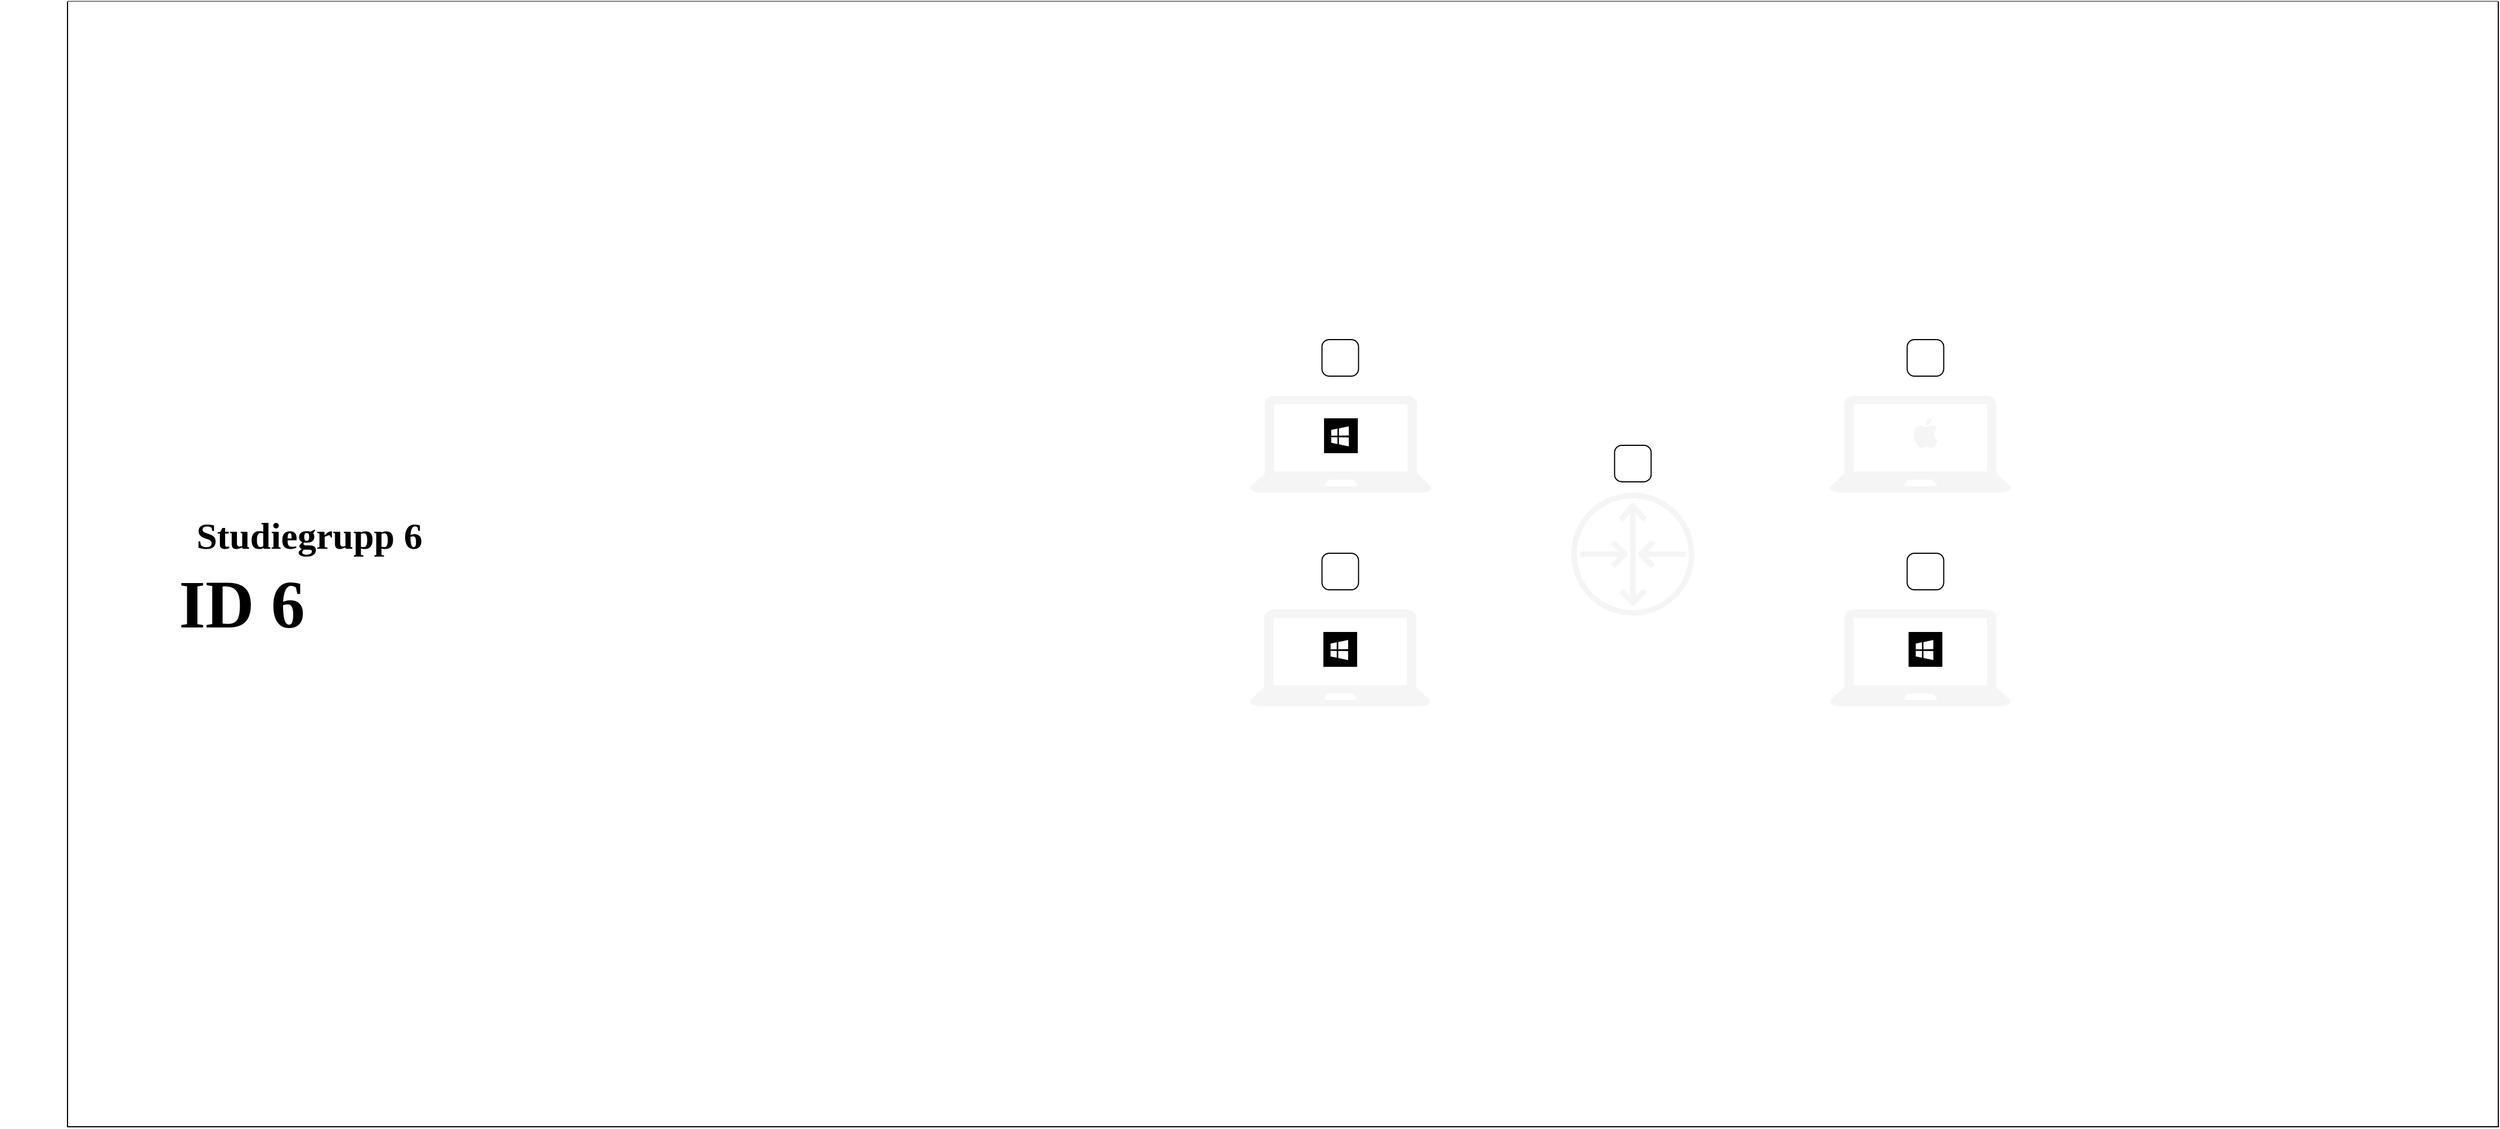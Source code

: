 <mxfile version="22.0.2" type="device">
  <diagram name="Side-1" id="L13B_8dKzI9h2fTyULZp">
    <mxGraphModel dx="2615" dy="766" grid="1" gridSize="10" guides="1" tooltips="1" connect="1" arrows="1" fold="1" page="1" pageScale="1" pageWidth="827" pageHeight="1169" math="0" shadow="0">
      <root>
        <mxCell id="0" />
        <mxCell id="1" parent="0" />
        <mxCell id="ih5rEid3sKnyZheTFn35-23" value="" style="swimlane;startSize=0;swimlaneFillColor=default;fillColor=default;fontStyle=1;fontFamily=Avenir Next;" parent="1" vertex="1">
          <mxGeometry x="-800" y="79.37" width="2160" height="1000.63" as="geometry" />
        </mxCell>
        <mxCell id="XlXk4Z8fD7IuHDMqEPiC-4" value="Router&lt;br&gt;10.0.0.1" style="sketch=0;outlineConnect=0;fontColor=#FFFFFF;fillColor=#f5f5f5;strokeColor=#666666;dashed=0;verticalLabelPosition=middle;verticalAlign=middle;align=left;html=1;fontSize=9;fontStyle=1;aspect=fixed;pointerEvents=1;shape=mxgraph.aws4.router;labelPosition=right;fontFamily=Avenir Next;" parent="ih5rEid3sKnyZheTFn35-23" vertex="1">
          <mxGeometry x="1336.27" y="436.75" width="109.37" height="109.37" as="geometry" />
        </mxCell>
        <mxCell id="XlXk4Z8fD7IuHDMqEPiC-29" value="" style="html=1;strokeWidth=1;shadow=0;dashed=0;shape=mxgraph.ios7.misc.wifi;buttonText=;strokeColor2=#222222;fontSize=9;verticalLabelPosition=middle;verticalAlign=middle;align=left;sketch=0;fillColor=none;fontColor=#FFFFFF;strokeColor=default;fontStyle=1;aspect=fixed;labelPosition=right;fontFamily=Avenir Next;" parent="ih5rEid3sKnyZheTFn35-23" vertex="1">
          <mxGeometry x="1634.71" y="490.63" width="32.49" height="32.49" as="geometry" />
        </mxCell>
        <mxCell id="XlXk4Z8fD7IuHDMqEPiC-31" value="" style="html=1;strokeWidth=1;shadow=0;dashed=0;shape=mxgraph.ios7.misc.wifi;buttonText=;strokeColor2=#222222;fontSize=9;verticalLabelPosition=middle;verticalAlign=middle;align=left;sketch=0;fillColor=none;fontColor=#FFFFFF;strokeColor=default;fontStyle=1;aspect=fixed;labelPosition=right;fontFamily=Avenir Next;" parent="ih5rEid3sKnyZheTFn35-23" vertex="1">
          <mxGeometry x="1114.71" y="490.63" width="32.49" height="32.49" as="geometry" />
        </mxCell>
        <mxCell id="XlXk4Z8fD7IuHDMqEPiC-32" value="" style="html=1;strokeWidth=1;shadow=0;dashed=0;shape=mxgraph.ios7.misc.wifi;buttonText=;strokeColor2=#222222;fontSize=9;verticalLabelPosition=middle;verticalAlign=middle;align=left;sketch=0;fillColor=none;fontColor=#FFFFFF;strokeColor=default;fontStyle=1;aspect=fixed;labelPosition=right;fontFamily=Avenir Next;" parent="ih5rEid3sKnyZheTFn35-23" vertex="1">
          <mxGeometry x="1374.71" y="394.58" width="32.49" height="32.49" as="geometry" />
        </mxCell>
        <mxCell id="XlXk4Z8fD7IuHDMqEPiC-34" value="" style="html=1;strokeWidth=1;shadow=0;dashed=0;shape=mxgraph.ios7.misc.wifi;buttonText=;strokeColor2=#222222;fontSize=9;verticalLabelPosition=middle;verticalAlign=middle;align=left;sketch=0;fillColor=none;fontColor=#FFFFFF;strokeColor=default;fontStyle=1;aspect=fixed;labelPosition=right;fontFamily=Avenir Next;" parent="ih5rEid3sKnyZheTFn35-23" vertex="1">
          <mxGeometry x="1634.71" y="300.63" width="32.49" height="32.49" as="geometry" />
        </mxCell>
        <mxCell id="XlXk4Z8fD7IuHDMqEPiC-36" value="" style="html=1;strokeWidth=1;shadow=0;dashed=0;shape=mxgraph.ios7.misc.wifi;buttonText=;strokeColor2=#222222;fontSize=9;verticalLabelPosition=middle;verticalAlign=middle;align=left;sketch=0;fillColor=none;fontColor=#FFFFFF;strokeColor=default;fontStyle=1;aspect=fixed;labelPosition=right;fontFamily=Avenir Next;" parent="ih5rEid3sKnyZheTFn35-23" vertex="1">
          <mxGeometry x="1114.71" y="300.63" width="32.49" height="32.49" as="geometry" />
        </mxCell>
        <mxCell id="2aVtsu4-Gw2RkS9XAAK--2" value="Klient&lt;br&gt;Emily&lt;br style=&quot;font-size: 9px;&quot;&gt;10.0.0.101&lt;br&gt;12-63-30-B2-37-0A" style="sketch=0;pointerEvents=1;shadow=0;dashed=0;html=1;strokeColor=none;fillColor=#f5f5f5;labelPosition=right;verticalLabelPosition=middle;verticalAlign=middle;outlineConnect=0;align=left;shape=mxgraph.office.devices.laptop;fontColor=#FFFFFF;aspect=fixed;fontFamily=Avenir Next;fontStyle=1" vertex="1" parent="ih5rEid3sKnyZheTFn35-23">
          <mxGeometry x="1050.41" y="540.63" width="161.09" height="85.96" as="geometry" />
        </mxCell>
        <mxCell id="2aVtsu4-Gw2RkS9XAAK--20" value="Server&lt;br&gt;Emil&lt;br style=&quot;font-size: 9px;&quot;&gt;10.0.0.5&lt;br&gt;A8-8F-D9-4B-B5-AE" style="sketch=0;pointerEvents=1;shadow=0;dashed=0;html=1;strokeColor=none;fillColor=#f5f5f5;labelPosition=right;verticalLabelPosition=middle;verticalAlign=middle;outlineConnect=0;align=left;shape=mxgraph.office.devices.laptop;fontColor=#FFFFFF;aspect=fixed;fontFamily=Avenir Next;fontStyle=1" vertex="1" parent="ih5rEid3sKnyZheTFn35-23">
          <mxGeometry x="1565.89" y="350.63" width="161.09" height="85.96" as="geometry" />
        </mxCell>
        <mxCell id="2aVtsu4-Gw2RkS9XAAK--21" value="Klient&lt;br&gt;Glenn&lt;br style=&quot;font-size: 9px;&quot;&gt;10.0.0.100&lt;br&gt;10-F6-0A-52-2F-88" style="sketch=0;pointerEvents=1;shadow=0;dashed=0;html=1;strokeColor=none;fillColor=#f5f5f5;labelPosition=right;verticalLabelPosition=middle;verticalAlign=middle;outlineConnect=0;align=left;shape=mxgraph.office.devices.laptop;fontColor=#FFFFFF;aspect=fixed;fontFamily=Avenir Next;fontStyle=1" vertex="1" parent="ih5rEid3sKnyZheTFn35-23">
          <mxGeometry x="1565.89" y="540.63" width="161.09" height="85.96" as="geometry" />
        </mxCell>
        <mxCell id="2aVtsu4-Gw2RkS9XAAK--24" value="" style="dashed=0;outlineConnect=0;html=1;align=center;labelPosition=center;verticalLabelPosition=bottom;verticalAlign=top;shape=mxgraph.weblogos.apple;fillColor=#f5f5f5;strokeColor=none;aspect=fixed;fontColor=#333333;" vertex="1" parent="ih5rEid3sKnyZheTFn35-23">
          <mxGeometry x="1639.98" y="370.63" width="21.97" height="26.83" as="geometry" />
        </mxCell>
        <mxCell id="2aVtsu4-Gw2RkS9XAAK--26" value="" style="sketch=0;pointerEvents=1;shadow=0;dashed=0;html=1;labelPosition=center;verticalLabelPosition=bottom;verticalAlign=top;align=center;outlineConnect=0;shape=mxgraph.veeam2.microsoft_windows;fillColor=#000000;fontColor=#333333;strokeColor=#666666;" vertex="1" parent="ih5rEid3sKnyZheTFn35-23">
          <mxGeometry x="1115.95" y="560.63" width="30" height="31.05" as="geometry" />
        </mxCell>
        <mxCell id="2aVtsu4-Gw2RkS9XAAK--28" value="" style="sketch=0;pointerEvents=1;shadow=0;dashed=0;html=1;labelPosition=center;verticalLabelPosition=bottom;verticalAlign=top;align=center;outlineConnect=0;shape=mxgraph.veeam2.microsoft_windows;fillColor=#000000;fontColor=#333333;strokeColor=#666666;" vertex="1" parent="ih5rEid3sKnyZheTFn35-23">
          <mxGeometry x="1635.96" y="560.63" width="30" height="31.05" as="geometry" />
        </mxCell>
        <mxCell id="ih5rEid3sKnyZheTFn35-21" value="ID 6" style="text;html=1;align=center;verticalAlign=middle;whiteSpace=wrap;rounded=0;fontSize=60;fontFamily=Avenir Next;fontStyle=1;" parent="1" vertex="1">
          <mxGeometry x="-860" y="600" width="430" height="30" as="geometry" />
        </mxCell>
        <mxCell id="ih5rEid3sKnyZheTFn35-22" value="Studiegrupp 6" style="text;html=1;align=center;verticalAlign=middle;whiteSpace=wrap;rounded=0;fontSize=33;fontFamily=Avenir Next;fontStyle=1;" parent="1" vertex="1">
          <mxGeometry x="-790" y="540" width="410" height="30" as="geometry" />
        </mxCell>
        <mxCell id="2aVtsu4-Gw2RkS9XAAK--19" value="Klient&lt;br&gt;Erlendur&lt;br style=&quot;font-size: 9px;&quot;&gt;10.0.0.102&lt;br&gt;DC-46-28-8A-9D-FF" style="sketch=0;pointerEvents=1;shadow=0;dashed=0;html=1;strokeColor=none;fillColor=#f5f5f5;labelPosition=right;verticalLabelPosition=middle;verticalAlign=middle;outlineConnect=0;align=left;shape=mxgraph.office.devices.laptop;fontColor=#FFFFFF;aspect=fixed;fontFamily=Avenir Next;fontStyle=1" vertex="1" parent="1">
          <mxGeometry x="251.0" y="430.0" width="161.09" height="85.96" as="geometry" />
        </mxCell>
        <mxCell id="2aVtsu4-Gw2RkS9XAAK--27" value="" style="sketch=0;pointerEvents=1;shadow=0;dashed=0;html=1;labelPosition=center;verticalLabelPosition=bottom;verticalAlign=top;align=center;outlineConnect=0;shape=mxgraph.veeam2.microsoft_windows;fillColor=#000000;fontColor=#333333;strokeColor=#666666;" vertex="1" parent="1">
          <mxGeometry x="316.55" y="450" width="30" height="31.05" as="geometry" />
        </mxCell>
      </root>
    </mxGraphModel>
  </diagram>
</mxfile>
